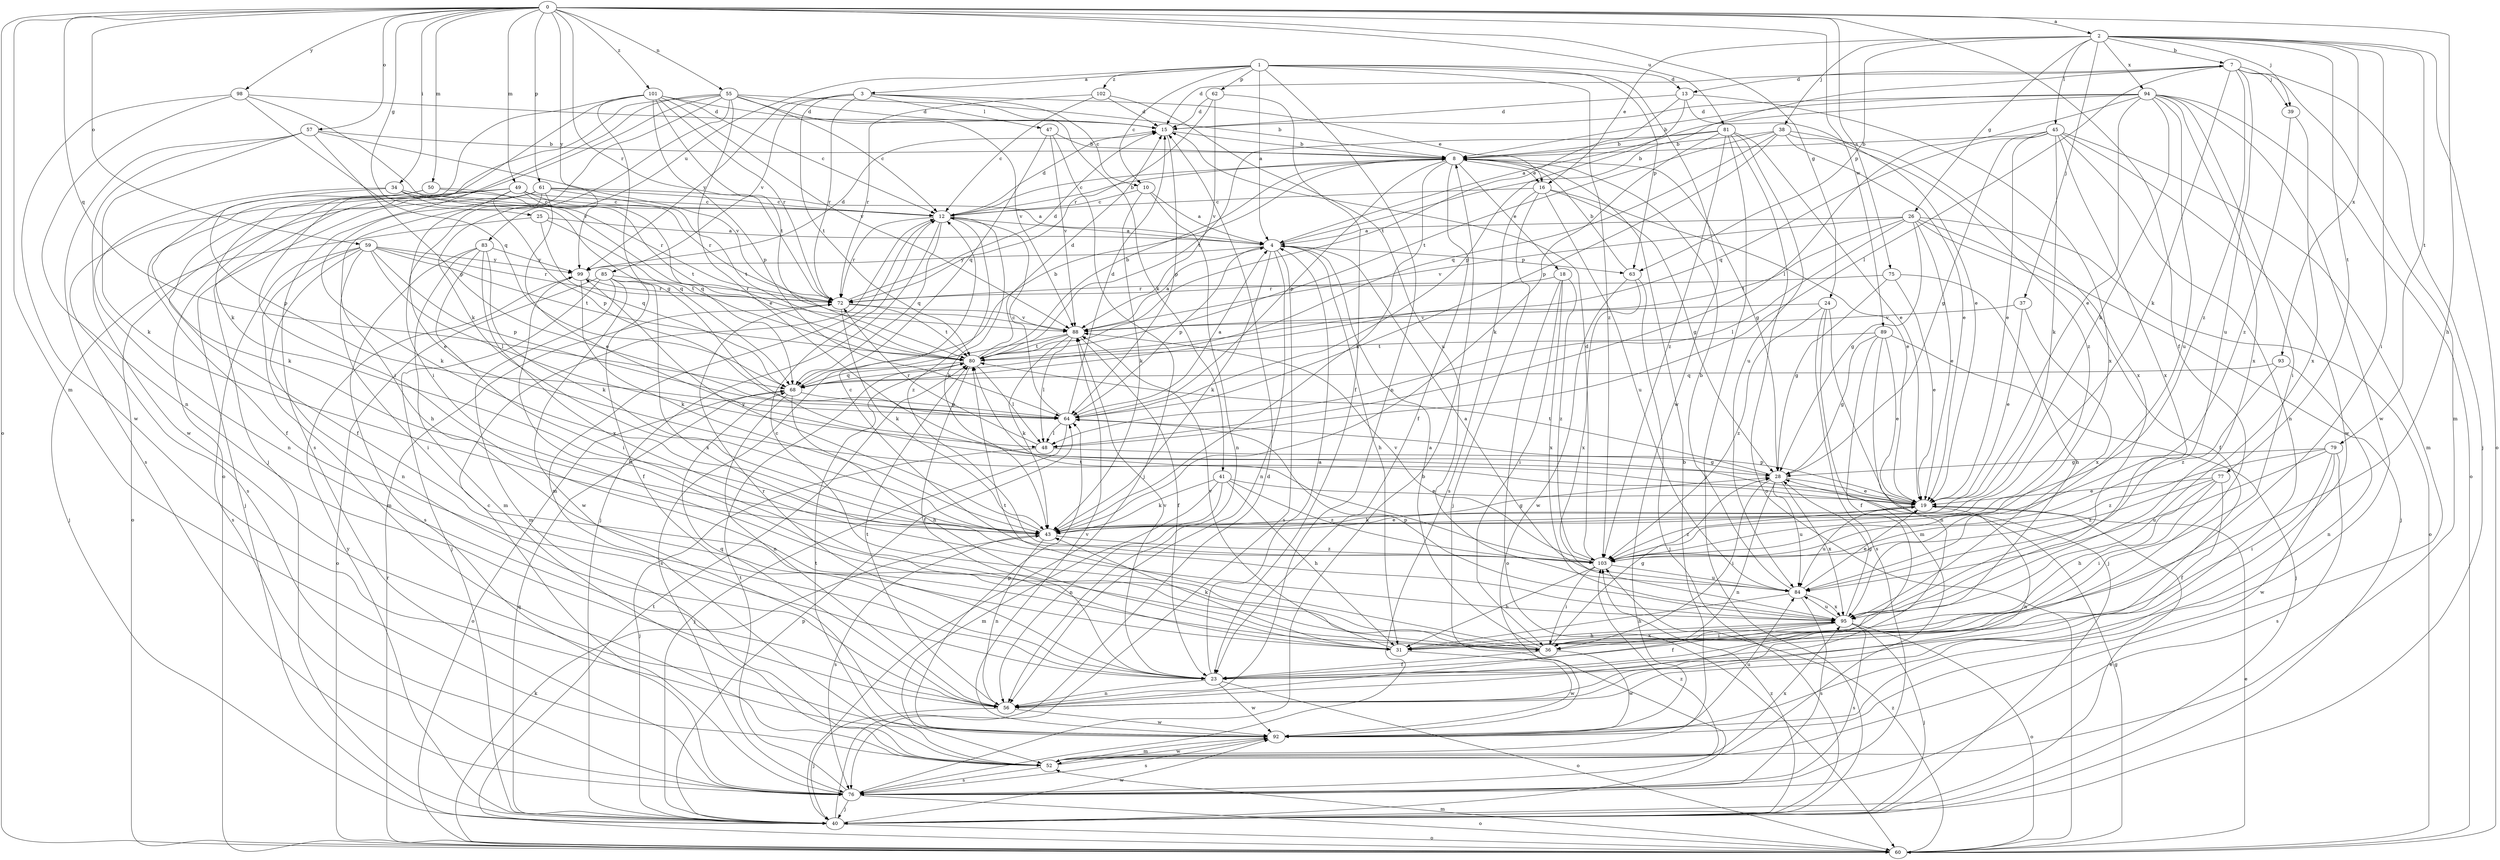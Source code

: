 strict digraph  {
0;
1;
2;
3;
4;
7;
8;
10;
12;
13;
15;
16;
18;
19;
23;
24;
25;
26;
28;
31;
34;
36;
37;
38;
39;
40;
41;
43;
45;
47;
48;
49;
50;
52;
55;
56;
57;
59;
60;
61;
62;
63;
64;
68;
72;
75;
76;
77;
79;
80;
81;
83;
84;
85;
88;
89;
92;
93;
94;
95;
98;
99;
101;
102;
103;
0 -> 2  [label=a];
0 -> 23  [label=f];
0 -> 24  [label=g];
0 -> 25  [label=g];
0 -> 31  [label=h];
0 -> 34  [label=i];
0 -> 49  [label=m];
0 -> 50  [label=m];
0 -> 52  [label=m];
0 -> 55  [label=n];
0 -> 57  [label=o];
0 -> 59  [label=o];
0 -> 60  [label=o];
0 -> 61  [label=p];
0 -> 68  [label=q];
0 -> 72  [label=r];
0 -> 75  [label=s];
0 -> 81  [label=u];
0 -> 89  [label=w];
0 -> 98  [label=y];
0 -> 99  [label=y];
0 -> 101  [label=z];
1 -> 3  [label=a];
1 -> 4  [label=a];
1 -> 10  [label=c];
1 -> 13  [label=d];
1 -> 56  [label=n];
1 -> 62  [label=p];
1 -> 63  [label=p];
1 -> 83  [label=u];
1 -> 92  [label=w];
1 -> 102  [label=z];
1 -> 103  [label=z];
2 -> 7  [label=b];
2 -> 16  [label=e];
2 -> 26  [label=g];
2 -> 36  [label=i];
2 -> 37  [label=j];
2 -> 38  [label=j];
2 -> 39  [label=j];
2 -> 45  [label=l];
2 -> 60  [label=o];
2 -> 63  [label=p];
2 -> 77  [label=t];
2 -> 79  [label=t];
2 -> 93  [label=x];
2 -> 94  [label=x];
3 -> 10  [label=c];
3 -> 16  [label=e];
3 -> 41  [label=k];
3 -> 47  [label=l];
3 -> 72  [label=r];
3 -> 80  [label=t];
3 -> 85  [label=v];
3 -> 99  [label=y];
4 -> 7  [label=b];
4 -> 31  [label=h];
4 -> 43  [label=k];
4 -> 56  [label=n];
4 -> 63  [label=p];
4 -> 64  [label=p];
4 -> 76  [label=s];
4 -> 99  [label=y];
7 -> 13  [label=d];
7 -> 15  [label=d];
7 -> 39  [label=j];
7 -> 40  [label=j];
7 -> 43  [label=k];
7 -> 48  [label=l];
7 -> 52  [label=m];
7 -> 84  [label=u];
7 -> 103  [label=z];
8 -> 12  [label=c];
8 -> 16  [label=e];
8 -> 18  [label=e];
8 -> 23  [label=f];
8 -> 28  [label=g];
8 -> 43  [label=k];
8 -> 64  [label=p];
10 -> 4  [label=a];
10 -> 12  [label=c];
10 -> 43  [label=k];
10 -> 56  [label=n];
12 -> 4  [label=a];
12 -> 8  [label=b];
12 -> 15  [label=d];
12 -> 40  [label=j];
12 -> 43  [label=k];
12 -> 52  [label=m];
12 -> 68  [label=q];
12 -> 72  [label=r];
12 -> 103  [label=z];
13 -> 15  [label=d];
13 -> 19  [label=e];
13 -> 64  [label=p];
13 -> 80  [label=t];
13 -> 95  [label=x];
15 -> 8  [label=b];
15 -> 64  [label=p];
16 -> 12  [label=c];
16 -> 19  [label=e];
16 -> 28  [label=g];
16 -> 40  [label=j];
16 -> 76  [label=s];
16 -> 84  [label=u];
18 -> 36  [label=i];
18 -> 60  [label=o];
18 -> 72  [label=r];
18 -> 95  [label=x];
18 -> 103  [label=z];
19 -> 43  [label=k];
19 -> 56  [label=n];
19 -> 64  [label=p];
19 -> 84  [label=u];
19 -> 103  [label=z];
23 -> 4  [label=a];
23 -> 56  [label=n];
23 -> 60  [label=o];
23 -> 72  [label=r];
23 -> 88  [label=v];
23 -> 92  [label=w];
24 -> 40  [label=j];
24 -> 52  [label=m];
24 -> 76  [label=s];
24 -> 88  [label=v];
24 -> 103  [label=z];
25 -> 4  [label=a];
25 -> 40  [label=j];
25 -> 68  [label=q];
25 -> 80  [label=t];
26 -> 4  [label=a];
26 -> 19  [label=e];
26 -> 23  [label=f];
26 -> 28  [label=g];
26 -> 40  [label=j];
26 -> 48  [label=l];
26 -> 60  [label=o];
26 -> 80  [label=t];
26 -> 88  [label=v];
28 -> 19  [label=e];
28 -> 36  [label=i];
28 -> 56  [label=n];
28 -> 80  [label=t];
28 -> 84  [label=u];
28 -> 95  [label=x];
31 -> 43  [label=k];
31 -> 88  [label=v];
31 -> 92  [label=w];
31 -> 95  [label=x];
34 -> 12  [label=c];
34 -> 56  [label=n];
34 -> 64  [label=p];
34 -> 68  [label=q];
34 -> 72  [label=r];
36 -> 4  [label=a];
36 -> 12  [label=c];
36 -> 23  [label=f];
36 -> 28  [label=g];
36 -> 80  [label=t];
36 -> 92  [label=w];
37 -> 19  [label=e];
37 -> 88  [label=v];
37 -> 95  [label=x];
38 -> 8  [label=b];
38 -> 19  [label=e];
38 -> 64  [label=p];
38 -> 68  [label=q];
38 -> 80  [label=t];
38 -> 95  [label=x];
38 -> 103  [label=z];
39 -> 95  [label=x];
39 -> 103  [label=z];
40 -> 15  [label=d];
40 -> 19  [label=e];
40 -> 60  [label=o];
40 -> 64  [label=p];
40 -> 68  [label=q];
40 -> 92  [label=w];
40 -> 99  [label=y];
40 -> 103  [label=z];
41 -> 19  [label=e];
41 -> 31  [label=h];
41 -> 43  [label=k];
41 -> 52  [label=m];
41 -> 56  [label=n];
41 -> 103  [label=z];
43 -> 19  [label=e];
43 -> 28  [label=g];
43 -> 56  [label=n];
43 -> 76  [label=s];
43 -> 99  [label=y];
43 -> 103  [label=z];
45 -> 8  [label=b];
45 -> 19  [label=e];
45 -> 28  [label=g];
45 -> 43  [label=k];
45 -> 52  [label=m];
45 -> 56  [label=n];
45 -> 68  [label=q];
45 -> 92  [label=w];
45 -> 95  [label=x];
47 -> 8  [label=b];
47 -> 40  [label=j];
47 -> 68  [label=q];
47 -> 88  [label=v];
48 -> 28  [label=g];
48 -> 40  [label=j];
48 -> 72  [label=r];
49 -> 12  [label=c];
49 -> 19  [label=e];
49 -> 23  [label=f];
49 -> 64  [label=p];
49 -> 68  [label=q];
49 -> 72  [label=r];
49 -> 76  [label=s];
50 -> 12  [label=c];
50 -> 23  [label=f];
50 -> 43  [label=k];
50 -> 80  [label=t];
52 -> 8  [label=b];
52 -> 76  [label=s];
52 -> 80  [label=t];
52 -> 92  [label=w];
52 -> 95  [label=x];
55 -> 8  [label=b];
55 -> 12  [label=c];
55 -> 15  [label=d];
55 -> 19  [label=e];
55 -> 36  [label=i];
55 -> 40  [label=j];
55 -> 43  [label=k];
55 -> 60  [label=o];
55 -> 76  [label=s];
55 -> 88  [label=v];
56 -> 40  [label=j];
56 -> 68  [label=q];
56 -> 80  [label=t];
56 -> 92  [label=w];
57 -> 8  [label=b];
57 -> 43  [label=k];
57 -> 64  [label=p];
57 -> 76  [label=s];
57 -> 88  [label=v];
57 -> 92  [label=w];
59 -> 36  [label=i];
59 -> 48  [label=l];
59 -> 52  [label=m];
59 -> 56  [label=n];
59 -> 64  [label=p];
59 -> 72  [label=r];
59 -> 76  [label=s];
59 -> 80  [label=t];
59 -> 99  [label=y];
60 -> 19  [label=e];
60 -> 28  [label=g];
60 -> 43  [label=k];
60 -> 52  [label=m];
60 -> 72  [label=r];
60 -> 80  [label=t];
60 -> 103  [label=z];
61 -> 4  [label=a];
61 -> 12  [label=c];
61 -> 19  [label=e];
61 -> 31  [label=h];
61 -> 40  [label=j];
61 -> 43  [label=k];
61 -> 60  [label=o];
61 -> 80  [label=t];
62 -> 15  [label=d];
62 -> 23  [label=f];
62 -> 72  [label=r];
62 -> 88  [label=v];
63 -> 8  [label=b];
63 -> 40  [label=j];
63 -> 92  [label=w];
63 -> 95  [label=x];
64 -> 4  [label=a];
64 -> 12  [label=c];
64 -> 15  [label=d];
64 -> 40  [label=j];
64 -> 48  [label=l];
68 -> 8  [label=b];
68 -> 31  [label=h];
68 -> 56  [label=n];
68 -> 60  [label=o];
68 -> 64  [label=p];
72 -> 15  [label=d];
72 -> 43  [label=k];
72 -> 80  [label=t];
72 -> 88  [label=v];
75 -> 19  [label=e];
75 -> 28  [label=g];
75 -> 31  [label=h];
75 -> 72  [label=r];
76 -> 8  [label=b];
76 -> 12  [label=c];
76 -> 40  [label=j];
76 -> 60  [label=o];
76 -> 80  [label=t];
76 -> 103  [label=z];
77 -> 19  [label=e];
77 -> 23  [label=f];
77 -> 31  [label=h];
77 -> 36  [label=i];
77 -> 103  [label=z];
79 -> 28  [label=g];
79 -> 36  [label=i];
79 -> 76  [label=s];
79 -> 84  [label=u];
79 -> 92  [label=w];
79 -> 103  [label=z];
80 -> 8  [label=b];
80 -> 15  [label=d];
80 -> 23  [label=f];
80 -> 48  [label=l];
80 -> 68  [label=q];
81 -> 8  [label=b];
81 -> 19  [label=e];
81 -> 40  [label=j];
81 -> 43  [label=k];
81 -> 60  [label=o];
81 -> 80  [label=t];
81 -> 84  [label=u];
81 -> 103  [label=z];
83 -> 36  [label=i];
83 -> 43  [label=k];
83 -> 52  [label=m];
83 -> 76  [label=s];
83 -> 95  [label=x];
83 -> 99  [label=y];
84 -> 4  [label=a];
84 -> 8  [label=b];
84 -> 19  [label=e];
84 -> 31  [label=h];
84 -> 76  [label=s];
84 -> 95  [label=x];
85 -> 23  [label=f];
85 -> 40  [label=j];
85 -> 52  [label=m];
85 -> 60  [label=o];
85 -> 72  [label=r];
85 -> 92  [label=w];
85 -> 95  [label=x];
88 -> 4  [label=a];
88 -> 23  [label=f];
88 -> 43  [label=k];
88 -> 48  [label=l];
88 -> 76  [label=s];
88 -> 80  [label=t];
89 -> 19  [label=e];
89 -> 23  [label=f];
89 -> 28  [label=g];
89 -> 40  [label=j];
89 -> 56  [label=n];
89 -> 80  [label=t];
92 -> 52  [label=m];
92 -> 64  [label=p];
92 -> 76  [label=s];
92 -> 84  [label=u];
92 -> 88  [label=v];
93 -> 56  [label=n];
93 -> 68  [label=q];
93 -> 103  [label=z];
94 -> 4  [label=a];
94 -> 8  [label=b];
94 -> 15  [label=d];
94 -> 19  [label=e];
94 -> 36  [label=i];
94 -> 43  [label=k];
94 -> 48  [label=l];
94 -> 60  [label=o];
94 -> 84  [label=u];
94 -> 92  [label=w];
94 -> 95  [label=x];
95 -> 23  [label=f];
95 -> 28  [label=g];
95 -> 31  [label=h];
95 -> 36  [label=i];
95 -> 40  [label=j];
95 -> 60  [label=o];
95 -> 64  [label=p];
95 -> 76  [label=s];
95 -> 84  [label=u];
98 -> 15  [label=d];
98 -> 56  [label=n];
98 -> 68  [label=q];
98 -> 88  [label=v];
98 -> 92  [label=w];
99 -> 15  [label=d];
99 -> 31  [label=h];
99 -> 43  [label=k];
99 -> 72  [label=r];
101 -> 12  [label=c];
101 -> 15  [label=d];
101 -> 28  [label=g];
101 -> 36  [label=i];
101 -> 43  [label=k];
101 -> 64  [label=p];
101 -> 72  [label=r];
101 -> 80  [label=t];
101 -> 88  [label=v];
102 -> 12  [label=c];
102 -> 15  [label=d];
102 -> 72  [label=r];
102 -> 84  [label=u];
103 -> 12  [label=c];
103 -> 15  [label=d];
103 -> 31  [label=h];
103 -> 36  [label=i];
103 -> 80  [label=t];
103 -> 84  [label=u];
103 -> 88  [label=v];
}
